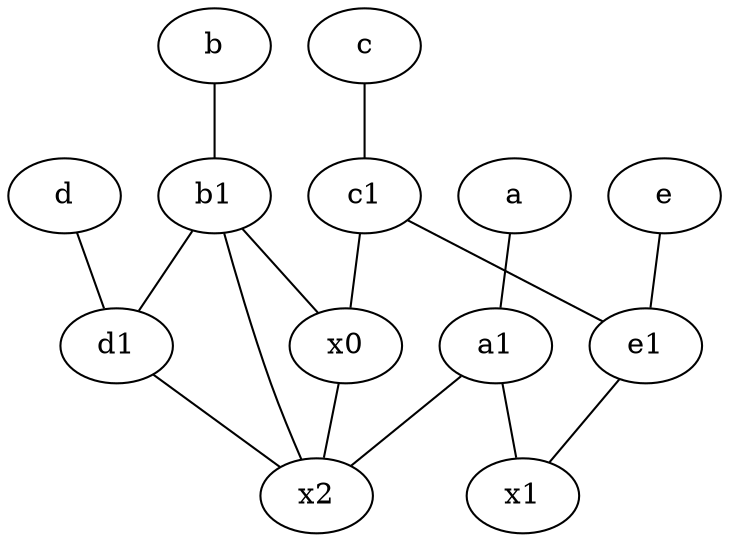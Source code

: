 graph {
	node [labelfontsize=50]
	d [labelfontsize=50 pos="2,5!"]
	a1 [labelfontsize=50 pos="8,3!"]
	e [labelfontsize=50 pos="7,9!"]
	d1 [labelfontsize=50 pos="3,5!"]
	e1 [labelfontsize=50 pos="7,7!"]
	b1 [labelfontsize=50 pos="9,4!"]
	x2 [labelfontsize=50]
	a [labelfontsize=50 pos="8,2!"]
	x0 [labelfontsize=50]
	c1 [labelfontsize=50 pos="4.5,3!"]
	b [labelfontsize=50 pos="10,4!"]
	c [labelfontsize=50 pos="4.5,2!"]
	x1 [labelfontsize=50]
	e1 -- x1
	b1 -- d1
	c -- c1
	b -- b1
	e -- e1
	b1 -- x2
	b1 -- x0
	a -- a1
	a1 -- x1
	d1 -- x2
	c1 -- e1
	x0 -- x2
	c1 -- x0
	d -- d1
	a1 -- x2
}
